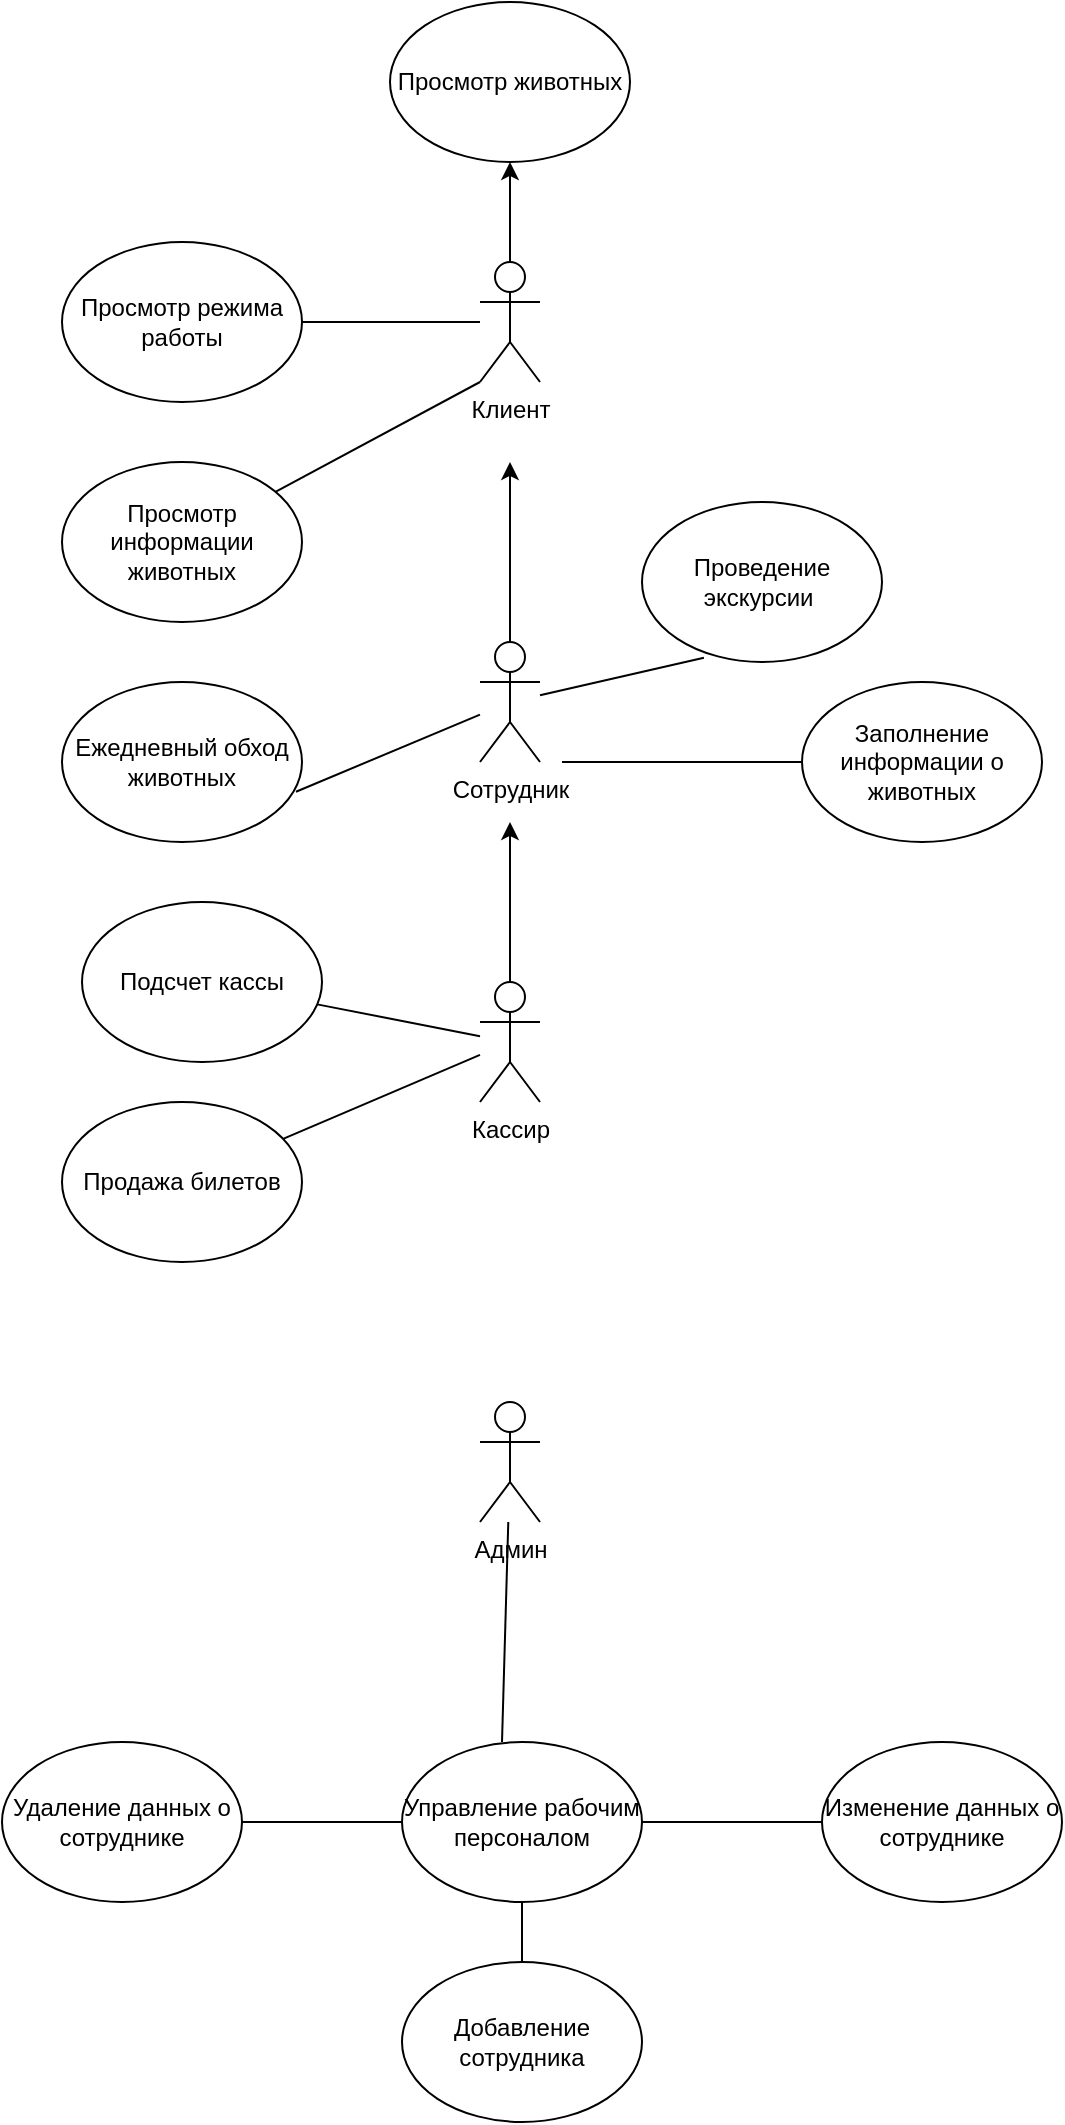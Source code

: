 <mxfile version="21.7.3" type="github">
  <diagram id="_Em3EXBgnCiJCOO4DiAL" name="Страница 1">
    <mxGraphModel dx="1386" dy="1962" grid="1" gridSize="10" guides="1" tooltips="1" connect="1" arrows="1" fold="1" page="1" pageScale="1" pageWidth="827" pageHeight="1169" math="0" shadow="0">
      <root>
        <mxCell id="0" />
        <mxCell id="1" parent="0" />
        <mxCell id="fyP8TRu8qQKSQ03gJPnf-1" value="Админ" style="shape=umlActor;verticalLabelPosition=bottom;verticalAlign=top;html=1;outlineConnect=0;" parent="1" vertex="1">
          <mxGeometry x="399" y="640" width="30" height="60" as="geometry" />
        </mxCell>
        <mxCell id="fyP8TRu8qQKSQ03gJPnf-5" value="Сотрудник" style="shape=umlActor;verticalLabelPosition=bottom;verticalAlign=top;html=1;outlineConnect=0;" parent="1" vertex="1">
          <mxGeometry x="399" y="260" width="30" height="60" as="geometry" />
        </mxCell>
        <mxCell id="fyP8TRu8qQKSQ03gJPnf-7" value="Клиент" style="shape=umlActor;verticalLabelPosition=bottom;verticalAlign=top;html=1;outlineConnect=0;" parent="1" vertex="1">
          <mxGeometry x="399" y="70" width="30" height="60" as="geometry" />
        </mxCell>
        <mxCell id="fyP8TRu8qQKSQ03gJPnf-11" value="Кассир" style="shape=umlActor;verticalLabelPosition=bottom;verticalAlign=top;html=1;outlineConnect=0;" parent="1" vertex="1">
          <mxGeometry x="399" y="430" width="30" height="60" as="geometry" />
        </mxCell>
        <mxCell id="fyP8TRu8qQKSQ03gJPnf-16" value="" style="endArrow=classic;html=1;rounded=0;exitX=0.5;exitY=0;exitDx=0;exitDy=0;exitPerimeter=0;" parent="1" source="fyP8TRu8qQKSQ03gJPnf-11" edge="1">
          <mxGeometry width="50" height="50" relative="1" as="geometry">
            <mxPoint x="400" y="430" as="sourcePoint" />
            <mxPoint x="414" y="350" as="targetPoint" />
          </mxGeometry>
        </mxCell>
        <mxCell id="fyP8TRu8qQKSQ03gJPnf-18" value="" style="endArrow=classic;html=1;rounded=0;exitX=0.5;exitY=0;exitDx=0;exitDy=0;exitPerimeter=0;" parent="1" source="fyP8TRu8qQKSQ03gJPnf-5" edge="1">
          <mxGeometry width="50" height="50" relative="1" as="geometry">
            <mxPoint x="400" y="430" as="sourcePoint" />
            <mxPoint x="414" y="170" as="targetPoint" />
          </mxGeometry>
        </mxCell>
        <mxCell id="fyP8TRu8qQKSQ03gJPnf-20" value="" style="endArrow=classic;html=1;rounded=0;exitX=0.5;exitY=0;exitDx=0;exitDy=0;exitPerimeter=0;" parent="1" source="fyP8TRu8qQKSQ03gJPnf-7" edge="1">
          <mxGeometry width="50" height="50" relative="1" as="geometry">
            <mxPoint x="400" y="130" as="sourcePoint" />
            <mxPoint x="414" y="20" as="targetPoint" />
          </mxGeometry>
        </mxCell>
        <mxCell id="fyP8TRu8qQKSQ03gJPnf-21" value="Просмотр животных" style="ellipse;whiteSpace=wrap;html=1;" parent="1" vertex="1">
          <mxGeometry x="354" y="-60" width="120" height="80" as="geometry" />
        </mxCell>
        <mxCell id="fyP8TRu8qQKSQ03gJPnf-23" value="Просмотр режима работы" style="ellipse;whiteSpace=wrap;html=1;" parent="1" vertex="1">
          <mxGeometry x="190" y="60" width="120" height="80" as="geometry" />
        </mxCell>
        <mxCell id="fyP8TRu8qQKSQ03gJPnf-24" value="Просмотр информации животных" style="ellipse;whiteSpace=wrap;html=1;" parent="1" vertex="1">
          <mxGeometry x="190" y="170" width="120" height="80" as="geometry" />
        </mxCell>
        <mxCell id="fyP8TRu8qQKSQ03gJPnf-27" value="Ежедневный обход животных" style="ellipse;whiteSpace=wrap;html=1;" parent="1" vertex="1">
          <mxGeometry x="190" y="280" width="120" height="80" as="geometry" />
        </mxCell>
        <mxCell id="fyP8TRu8qQKSQ03gJPnf-28" value="Заполнение информации о животных" style="ellipse;whiteSpace=wrap;html=1;" parent="1" vertex="1">
          <mxGeometry x="560" y="280" width="120" height="80" as="geometry" />
        </mxCell>
        <mxCell id="fyP8TRu8qQKSQ03gJPnf-32" value="Подсчет кассы" style="ellipse;whiteSpace=wrap;html=1;container=1;" parent="1" vertex="1">
          <mxGeometry x="200" y="390" width="120" height="80" as="geometry" />
        </mxCell>
        <mxCell id="fyP8TRu8qQKSQ03gJPnf-33" value="Продажа билетов" style="ellipse;whiteSpace=wrap;html=1;" parent="1" vertex="1">
          <mxGeometry x="190" y="490" width="120" height="80" as="geometry" />
        </mxCell>
        <mxCell id="fyP8TRu8qQKSQ03gJPnf-37" value="Управление рабочим персоналом" style="ellipse;whiteSpace=wrap;html=1;" parent="1" vertex="1">
          <mxGeometry x="360" y="810" width="120" height="80" as="geometry" />
        </mxCell>
        <mxCell id="fyP8TRu8qQKSQ03gJPnf-39" value="Проведение экскурсии&amp;nbsp;" style="ellipse;whiteSpace=wrap;html=1;" parent="1" vertex="1">
          <mxGeometry x="480" y="190" width="120" height="80" as="geometry" />
        </mxCell>
        <mxCell id="fyP8TRu8qQKSQ03gJPnf-40" value="Удаление данных о сотруднике" style="ellipse;whiteSpace=wrap;html=1;" parent="1" vertex="1">
          <mxGeometry x="160" y="810" width="120" height="80" as="geometry" />
        </mxCell>
        <mxCell id="fyP8TRu8qQKSQ03gJPnf-42" value="Изменение данных о сотруднике" style="ellipse;whiteSpace=wrap;html=1;" parent="1" vertex="1">
          <mxGeometry x="570" y="810" width="120" height="80" as="geometry" />
        </mxCell>
        <mxCell id="fyP8TRu8qQKSQ03gJPnf-45" value="Добавление сотрудника" style="ellipse;whiteSpace=wrap;html=1;" parent="1" vertex="1">
          <mxGeometry x="360" y="920" width="120" height="80" as="geometry" />
        </mxCell>
        <mxCell id="s9F4lWOB8xtpRjTaSMBS-1" value="" style="endArrow=none;html=1;rounded=0;exitX=0.975;exitY=0.686;exitDx=0;exitDy=0;exitPerimeter=0;" edge="1" parent="1" source="fyP8TRu8qQKSQ03gJPnf-27" target="fyP8TRu8qQKSQ03gJPnf-5">
          <mxGeometry width="50" height="50" relative="1" as="geometry">
            <mxPoint x="390" y="360" as="sourcePoint" />
            <mxPoint x="440" y="310" as="targetPoint" />
          </mxGeometry>
        </mxCell>
        <mxCell id="s9F4lWOB8xtpRjTaSMBS-2" value="" style="endArrow=none;html=1;rounded=0;exitX=0.258;exitY=0.974;exitDx=0;exitDy=0;exitPerimeter=0;" edge="1" parent="1" source="fyP8TRu8qQKSQ03gJPnf-39" target="fyP8TRu8qQKSQ03gJPnf-5">
          <mxGeometry width="50" height="50" relative="1" as="geometry">
            <mxPoint x="390" y="360" as="sourcePoint" />
            <mxPoint x="440" y="310" as="targetPoint" />
          </mxGeometry>
        </mxCell>
        <mxCell id="s9F4lWOB8xtpRjTaSMBS-3" value="" style="endArrow=none;html=1;rounded=0;" edge="1" parent="1" source="fyP8TRu8qQKSQ03gJPnf-28">
          <mxGeometry width="50" height="50" relative="1" as="geometry">
            <mxPoint x="390" y="360" as="sourcePoint" />
            <mxPoint x="440" y="320" as="targetPoint" />
          </mxGeometry>
        </mxCell>
        <mxCell id="s9F4lWOB8xtpRjTaSMBS-4" value="" style="endArrow=none;html=1;rounded=0;entryX=0;entryY=1;entryDx=0;entryDy=0;entryPerimeter=0;" edge="1" parent="1" source="fyP8TRu8qQKSQ03gJPnf-24" target="fyP8TRu8qQKSQ03gJPnf-7">
          <mxGeometry width="50" height="50" relative="1" as="geometry">
            <mxPoint x="390" y="240" as="sourcePoint" />
            <mxPoint x="440" y="190" as="targetPoint" />
          </mxGeometry>
        </mxCell>
        <mxCell id="s9F4lWOB8xtpRjTaSMBS-5" value="" style="endArrow=none;html=1;rounded=0;" edge="1" parent="1" source="fyP8TRu8qQKSQ03gJPnf-23" target="fyP8TRu8qQKSQ03gJPnf-7">
          <mxGeometry width="50" height="50" relative="1" as="geometry">
            <mxPoint x="390" y="240" as="sourcePoint" />
            <mxPoint x="440" y="190" as="targetPoint" />
          </mxGeometry>
        </mxCell>
        <mxCell id="s9F4lWOB8xtpRjTaSMBS-6" value="" style="endArrow=none;html=1;rounded=0;" edge="1" parent="1" source="fyP8TRu8qQKSQ03gJPnf-33" target="fyP8TRu8qQKSQ03gJPnf-11">
          <mxGeometry width="50" height="50" relative="1" as="geometry">
            <mxPoint x="390" y="490" as="sourcePoint" />
            <mxPoint x="440" y="440" as="targetPoint" />
          </mxGeometry>
        </mxCell>
        <mxCell id="s9F4lWOB8xtpRjTaSMBS-7" value="" style="endArrow=none;html=1;rounded=0;" edge="1" parent="1" source="fyP8TRu8qQKSQ03gJPnf-32" target="fyP8TRu8qQKSQ03gJPnf-11">
          <mxGeometry width="50" height="50" relative="1" as="geometry">
            <mxPoint x="390" y="490" as="sourcePoint" />
            <mxPoint x="440" y="440" as="targetPoint" />
          </mxGeometry>
        </mxCell>
        <mxCell id="s9F4lWOB8xtpRjTaSMBS-8" value="" style="endArrow=none;html=1;rounded=0;" edge="1" parent="1" source="fyP8TRu8qQKSQ03gJPnf-40" target="fyP8TRu8qQKSQ03gJPnf-37">
          <mxGeometry width="50" height="50" relative="1" as="geometry">
            <mxPoint x="390" y="850" as="sourcePoint" />
            <mxPoint x="440" y="800" as="targetPoint" />
          </mxGeometry>
        </mxCell>
        <mxCell id="s9F4lWOB8xtpRjTaSMBS-9" value="" style="endArrow=none;html=1;rounded=0;" edge="1" parent="1" source="fyP8TRu8qQKSQ03gJPnf-1">
          <mxGeometry width="50" height="50" relative="1" as="geometry">
            <mxPoint x="390" y="850" as="sourcePoint" />
            <mxPoint x="410" y="810" as="targetPoint" />
          </mxGeometry>
        </mxCell>
        <mxCell id="s9F4lWOB8xtpRjTaSMBS-10" value="" style="endArrow=none;html=1;rounded=0;entryX=1;entryY=0.5;entryDx=0;entryDy=0;" edge="1" parent="1" source="fyP8TRu8qQKSQ03gJPnf-42" target="fyP8TRu8qQKSQ03gJPnf-37">
          <mxGeometry width="50" height="50" relative="1" as="geometry">
            <mxPoint x="390" y="850" as="sourcePoint" />
            <mxPoint x="440" y="800" as="targetPoint" />
          </mxGeometry>
        </mxCell>
        <mxCell id="s9F4lWOB8xtpRjTaSMBS-11" value="" style="endArrow=none;html=1;rounded=0;entryX=0.5;entryY=1;entryDx=0;entryDy=0;" edge="1" parent="1" source="fyP8TRu8qQKSQ03gJPnf-45" target="fyP8TRu8qQKSQ03gJPnf-37">
          <mxGeometry width="50" height="50" relative="1" as="geometry">
            <mxPoint x="390" y="850" as="sourcePoint" />
            <mxPoint x="440" y="800" as="targetPoint" />
          </mxGeometry>
        </mxCell>
      </root>
    </mxGraphModel>
  </diagram>
</mxfile>
